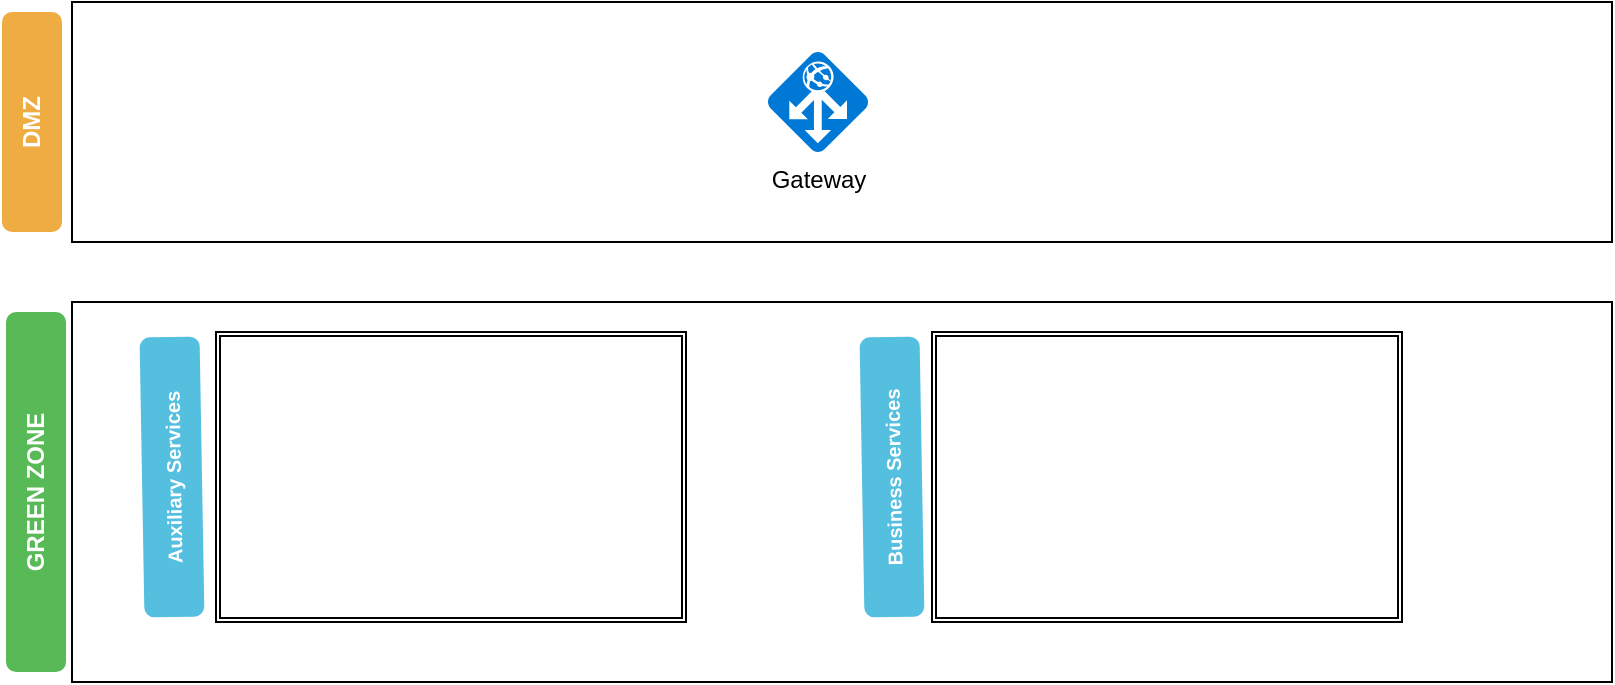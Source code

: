 <mxfile type="github" version="11.2.5" pages="1"><diagram id="2VCuNsp4EGawn7Kxpkvm" name="Page-1"><mxGraphModel grid="1" dx="1902" dy="1031" gridSize="10" guides="1" tooltips="1" connect="1" arrows="1" fold="1" page="1" pageScale="1" pageWidth="827" pageHeight="1169" math="0" shadow="0"><root><mxCell id="0" /><mxCell id="1" parent="0" /><mxCell value="" id="Sti7MZdgvFHbfkKE7Dy4-1" parent="1" style="rounded=0;whiteSpace=wrap;html=1;" vertex="1"><mxGeometry as="geometry" height="120" width="770" y="80" x="40" /></mxCell><mxCell value="DMZ" id="Sti7MZdgvFHbfkKE7Dy4-2" parent="1" style="html=1;shadow=0;dashed=0;shape=mxgraph.bootstrap.rrect;align=center;rSize=5;strokeColor=none;fillColor=#EFAC43;fontColor=#ffffff;fontStyle=1;whiteSpace=wrap;rotation=-90;" vertex="1"><mxGeometry as="geometry" height="30" width="110" y="125" x="-35" /></mxCell><mxCell value="Gateway" id="Sti7MZdgvFHbfkKE7Dy4-3" parent="1" style="shadow=0;dashed=0;html=1;strokeColor=none;labelPosition=center;verticalLabelPosition=bottom;verticalAlign=top;align=center;shape=mxgraph.mscae.cloud.application_gateway;fillColor=#0079D6;pointerEvents=1;" vertex="1"><mxGeometry as="geometry" height="50" width="50" y="105" x="388" /></mxCell><mxCell value="" id="Sti7MZdgvFHbfkKE7Dy4-4" parent="1" style="rounded=0;whiteSpace=wrap;html=1;" vertex="1"><mxGeometry as="geometry" height="190" width="770" y="230" x="40" /></mxCell><mxCell value="GREEN ZONE" id="Sti7MZdgvFHbfkKE7Dy4-6" parent="1" style="html=1;shadow=0;dashed=0;shape=mxgraph.bootstrap.rrect;align=center;rSize=5;strokeColor=none;fillColor=#58B957;fontColor=#ffffff;fontStyle=1;whiteSpace=wrap;rotation=-90;" vertex="1"><mxGeometry as="geometry" height="30" width="180" y="310" x="-68" /></mxCell><mxCell value="" id="Sti7MZdgvFHbfkKE7Dy4-7" parent="1" style="shape=ext;double=1;rounded=0;whiteSpace=wrap;html=1;" vertex="1"><mxGeometry as="geometry" height="145" width="235" y="245" x="112" /></mxCell><mxCell value="" id="Sti7MZdgvFHbfkKE7Dy4-8" parent="1" style="shape=ext;double=1;rounded=0;whiteSpace=wrap;html=1;" vertex="1"><mxGeometry as="geometry" height="145" width="235" y="245" x="470" /></mxCell><mxCell value="Business Services" id="Sti7MZdgvFHbfkKE7Dy4-9" parent="1" style="html=1;shadow=0;dashed=0;shape=mxgraph.bootstrap.rrect;align=center;rSize=5;strokeColor=none;fillColor=#55BFE0;fontColor=#ffffff;fontStyle=1;whiteSpace=wrap;fontSize=10;rotation=-91;" vertex="1"><mxGeometry as="geometry" height="30" width="140" y="302.5" x="380" /></mxCell><mxCell value="Auxiliary&amp;nbsp;Services" id="Sti7MZdgvFHbfkKE7Dy4-10" parent="1" style="html=1;shadow=0;dashed=0;shape=mxgraph.bootstrap.rrect;align=center;rSize=5;strokeColor=none;fillColor=#55BFE0;fontColor=#ffffff;fontStyle=1;whiteSpace=wrap;fontSize=10;rotation=-91;" vertex="1"><mxGeometry as="geometry" height="30" width="140" y="302.5" x="20" /></mxCell></root></mxGraphModel></diagram></mxfile>